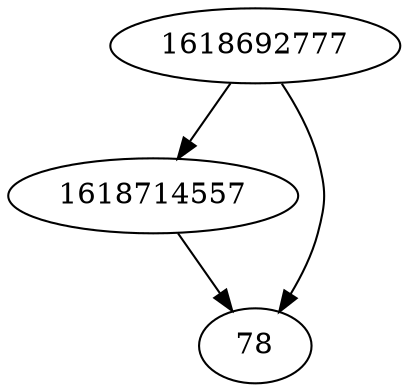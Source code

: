 strict digraph  {
1618692777;
1618714557;
78;
1618692777 -> 78;
1618692777 -> 1618714557;
1618714557 -> 78;
}
